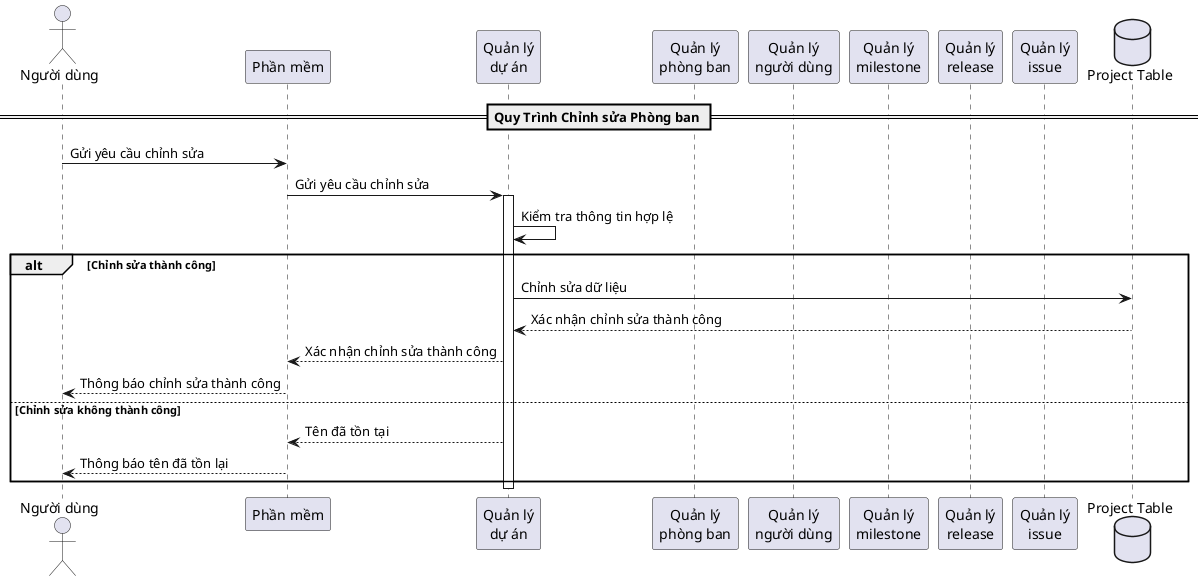 @startuml
actor "Người dùng" as nd
participant "Phần mềm" as pm
participant "Quản lý\ndự án" as qlda
participant "Quản lý\nphòng ban" as qlpb
participant "Quản lý\nngười dùng" as qlnd
participant "Quản lý\nmilestone" as qlms
participant "Quản lý\nrelease" as qlrl
participant "Quản lý\nissue" as qlis
database "Project Table" as dbp

== Quy Trình Chỉnh sửa Phòng ban ==
nd -> pm : Gửi yêu cầu chỉnh sửa
pm -> qlda : Gửi yêu cầu chỉnh sửa
activate qlda
qlda -> qlda : Kiểm tra thông tin hợp lệ
alt Chỉnh sửa thành công
qlda -> dbp : Chỉnh sửa dữ liệu
dbp --> qlda : Xác nhận chỉnh sửa thành công
qlda --> pm : Xác nhận chỉnh sửa thành công
pm --> nd : Thông báo chỉnh sửa thành công
else Chỉnh sửa không thành công
qlda --> pm : Tên đã tồn tại
pm --> nd : Thông báo tên đã tồn lại
end
deactivate qlda
@enduml